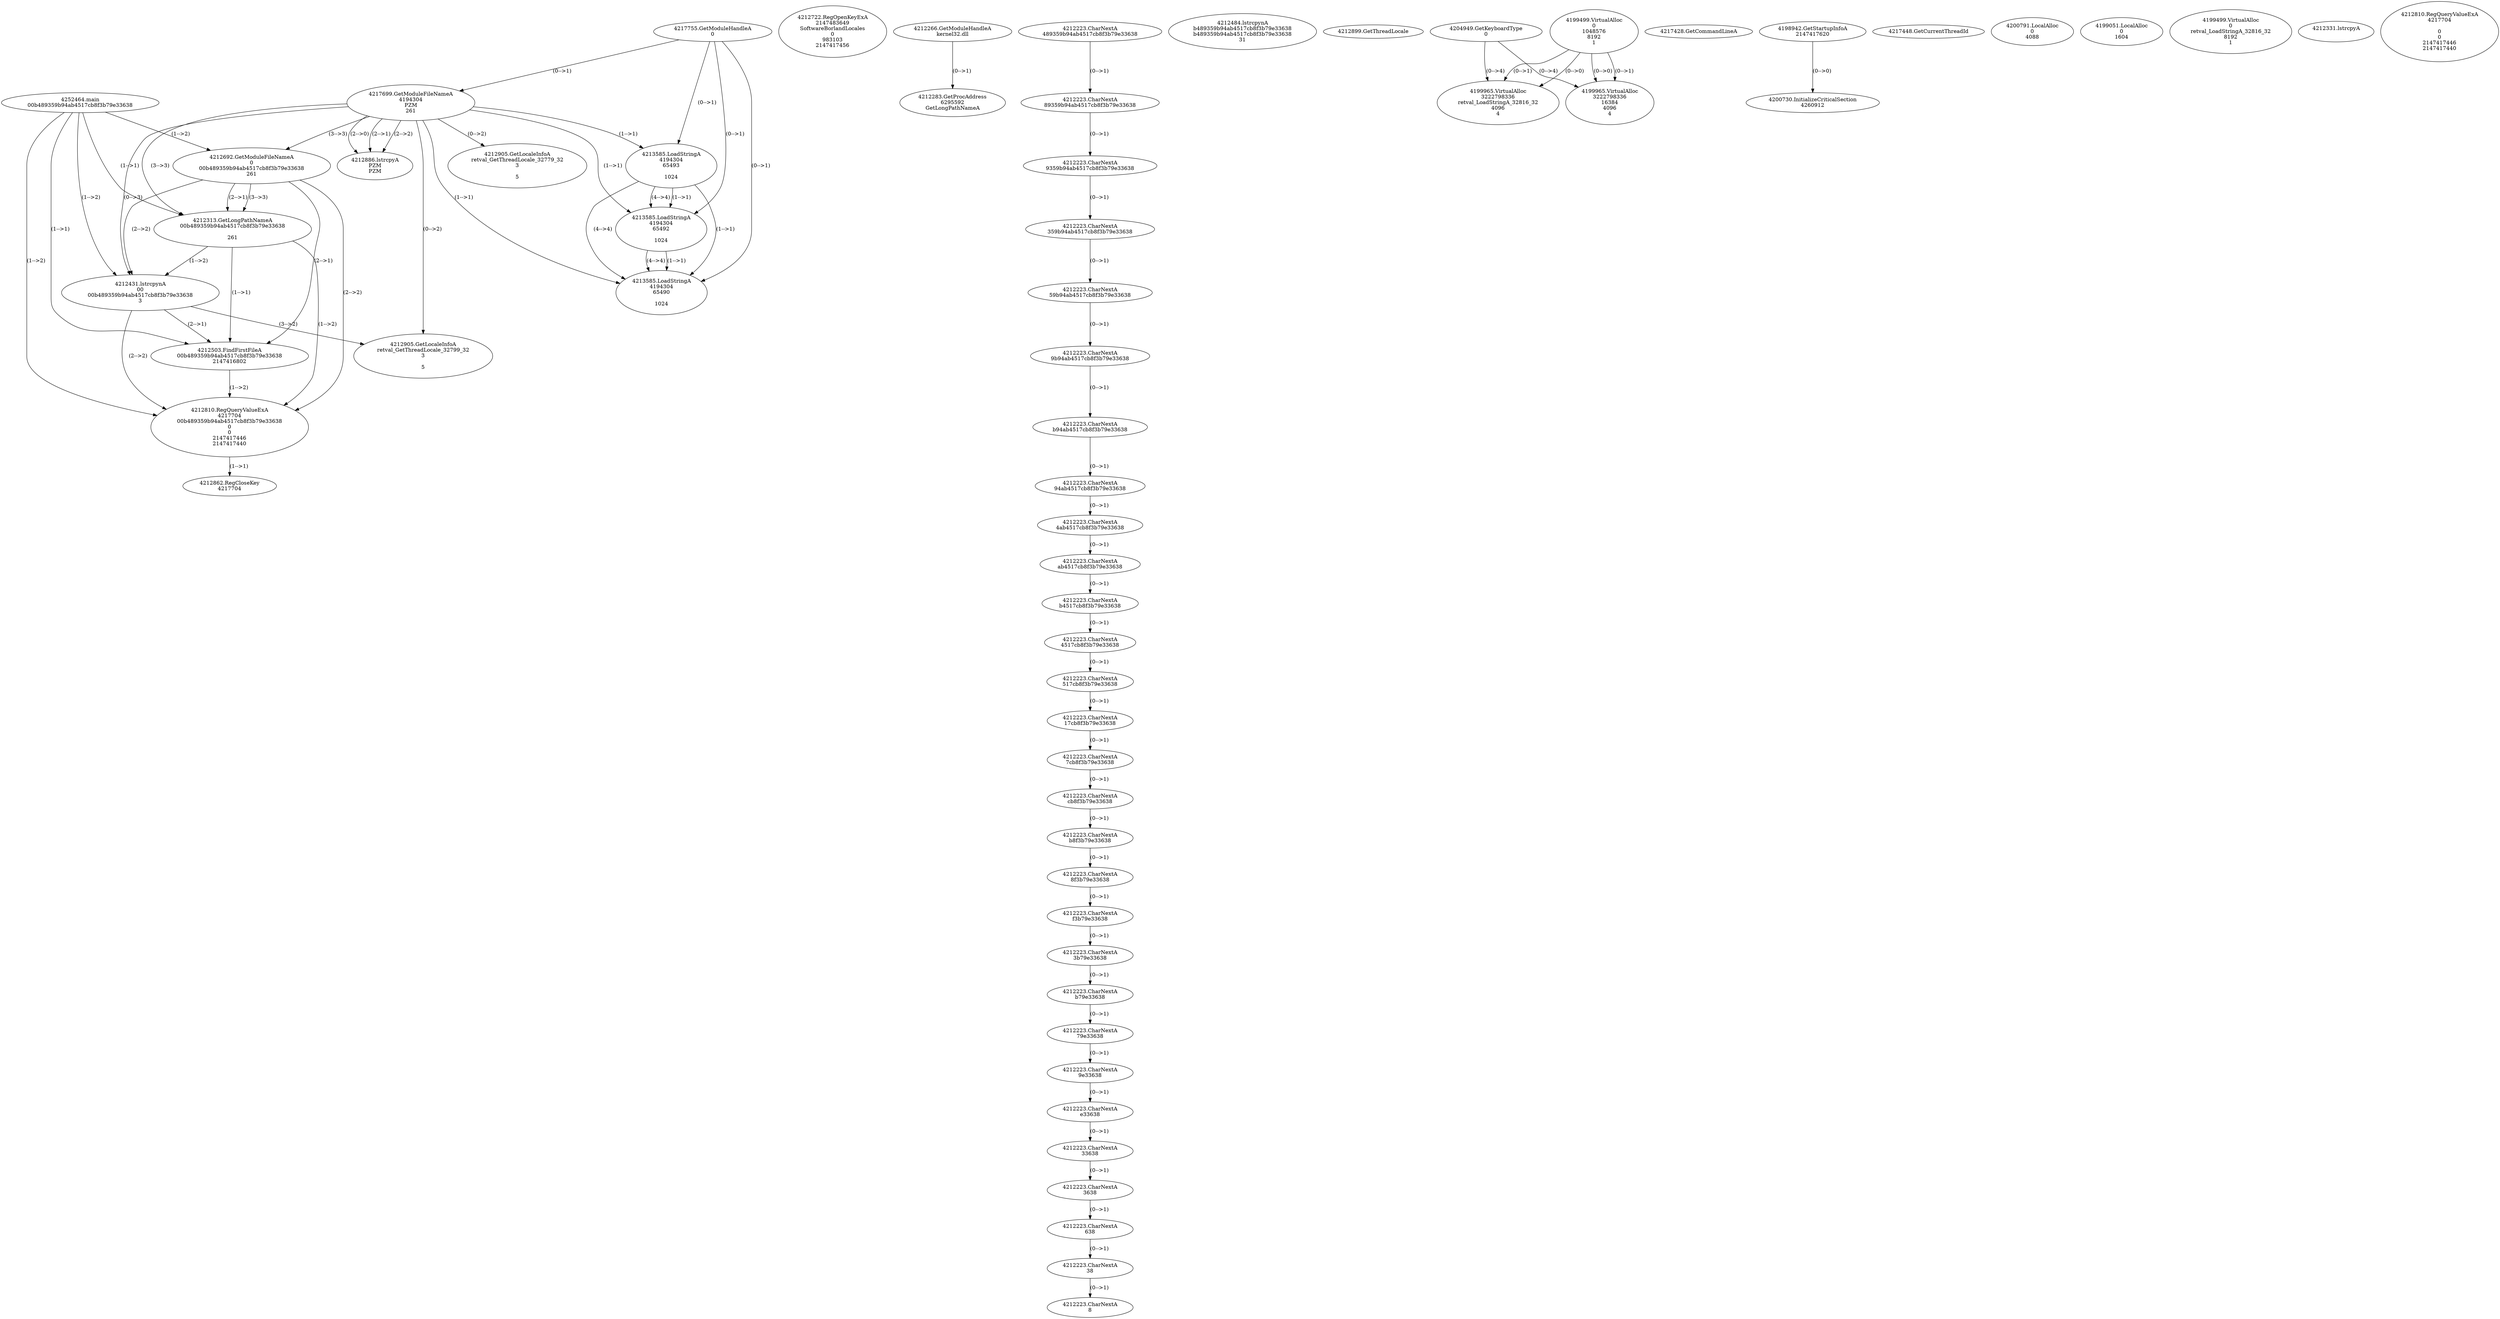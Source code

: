 // Global SCDG with merge call
digraph {
	0 [label="4252464.main
00b489359b94ab4517cb8f3b79e33638"]
	1 [label="4217755.GetModuleHandleA
0"]
	2 [label="4217699.GetModuleFileNameA
4194304
PZM
261"]
	1 -> 2 [label="(0-->1)"]
	3 [label="4212692.GetModuleFileNameA
0
00b489359b94ab4517cb8f3b79e33638
261"]
	0 -> 3 [label="(1-->2)"]
	2 -> 3 [label="(3-->3)"]
	4 [label="4212722.RegOpenKeyExA
2147483649
Software\Borland\Locales
0
983103
2147417456"]
	5 [label="4212266.GetModuleHandleA
kernel32.dll"]
	6 [label="4212283.GetProcAddress
6295592
GetLongPathNameA"]
	5 -> 6 [label="(0-->1)"]
	7 [label="4212313.GetLongPathNameA
00b489359b94ab4517cb8f3b79e33638

261"]
	0 -> 7 [label="(1-->1)"]
	3 -> 7 [label="(2-->1)"]
	2 -> 7 [label="(3-->3)"]
	3 -> 7 [label="(3-->3)"]
	8 [label="4212431.lstrcpynA
00
00b489359b94ab4517cb8f3b79e33638
3"]
	0 -> 8 [label="(1-->2)"]
	3 -> 8 [label="(2-->2)"]
	7 -> 8 [label="(1-->2)"]
	2 -> 8 [label="(0-->3)"]
	9 [label="4212223.CharNextA
489359b94ab4517cb8f3b79e33638"]
	10 [label="4212223.CharNextA
89359b94ab4517cb8f3b79e33638"]
	9 -> 10 [label="(0-->1)"]
	11 [label="4212223.CharNextA
9359b94ab4517cb8f3b79e33638"]
	10 -> 11 [label="(0-->1)"]
	12 [label="4212223.CharNextA
359b94ab4517cb8f3b79e33638"]
	11 -> 12 [label="(0-->1)"]
	13 [label="4212223.CharNextA
59b94ab4517cb8f3b79e33638"]
	12 -> 13 [label="(0-->1)"]
	14 [label="4212223.CharNextA
9b94ab4517cb8f3b79e33638"]
	13 -> 14 [label="(0-->1)"]
	15 [label="4212223.CharNextA
b94ab4517cb8f3b79e33638"]
	14 -> 15 [label="(0-->1)"]
	16 [label="4212223.CharNextA
94ab4517cb8f3b79e33638"]
	15 -> 16 [label="(0-->1)"]
	17 [label="4212223.CharNextA
4ab4517cb8f3b79e33638"]
	16 -> 17 [label="(0-->1)"]
	18 [label="4212223.CharNextA
ab4517cb8f3b79e33638"]
	17 -> 18 [label="(0-->1)"]
	19 [label="4212223.CharNextA
b4517cb8f3b79e33638"]
	18 -> 19 [label="(0-->1)"]
	20 [label="4212223.CharNextA
4517cb8f3b79e33638"]
	19 -> 20 [label="(0-->1)"]
	21 [label="4212223.CharNextA
517cb8f3b79e33638"]
	20 -> 21 [label="(0-->1)"]
	22 [label="4212223.CharNextA
17cb8f3b79e33638"]
	21 -> 22 [label="(0-->1)"]
	23 [label="4212223.CharNextA
7cb8f3b79e33638"]
	22 -> 23 [label="(0-->1)"]
	24 [label="4212223.CharNextA
cb8f3b79e33638"]
	23 -> 24 [label="(0-->1)"]
	25 [label="4212223.CharNextA
b8f3b79e33638"]
	24 -> 25 [label="(0-->1)"]
	26 [label="4212223.CharNextA
8f3b79e33638"]
	25 -> 26 [label="(0-->1)"]
	27 [label="4212223.CharNextA
f3b79e33638"]
	26 -> 27 [label="(0-->1)"]
	28 [label="4212223.CharNextA
3b79e33638"]
	27 -> 28 [label="(0-->1)"]
	29 [label="4212223.CharNextA
b79e33638"]
	28 -> 29 [label="(0-->1)"]
	30 [label="4212223.CharNextA
79e33638"]
	29 -> 30 [label="(0-->1)"]
	31 [label="4212223.CharNextA
9e33638"]
	30 -> 31 [label="(0-->1)"]
	32 [label="4212223.CharNextA
e33638"]
	31 -> 32 [label="(0-->1)"]
	33 [label="4212223.CharNextA
33638"]
	32 -> 33 [label="(0-->1)"]
	34 [label="4212223.CharNextA
3638"]
	33 -> 34 [label="(0-->1)"]
	35 [label="4212223.CharNextA
638"]
	34 -> 35 [label="(0-->1)"]
	36 [label="4212223.CharNextA
38"]
	35 -> 36 [label="(0-->1)"]
	37 [label="4212223.CharNextA
8"]
	36 -> 37 [label="(0-->1)"]
	38 [label="4212484.lstrcpynA
b489359b94ab4517cb8f3b79e33638
b489359b94ab4517cb8f3b79e33638
31"]
	39 [label="4212503.FindFirstFileA
00b489359b94ab4517cb8f3b79e33638
2147416802"]
	0 -> 39 [label="(1-->1)"]
	3 -> 39 [label="(2-->1)"]
	7 -> 39 [label="(1-->1)"]
	8 -> 39 [label="(2-->1)"]
	40 [label="4212810.RegQueryValueExA
4217704
00b489359b94ab4517cb8f3b79e33638
0
0
2147417446
2147417440"]
	0 -> 40 [label="(1-->2)"]
	3 -> 40 [label="(2-->2)"]
	7 -> 40 [label="(1-->2)"]
	8 -> 40 [label="(2-->2)"]
	39 -> 40 [label="(1-->2)"]
	41 [label="4212862.RegCloseKey
4217704"]
	40 -> 41 [label="(1-->1)"]
	42 [label="4212886.lstrcpyA
PZM
PZM"]
	2 -> 42 [label="(2-->1)"]
	2 -> 42 [label="(2-->2)"]
	2 -> 42 [label="(2-->0)"]
	43 [label="4212899.GetThreadLocale
"]
	44 [label="4212905.GetLocaleInfoA
retval_GetThreadLocale_32799_32
3

5"]
	2 -> 44 [label="(0-->2)"]
	8 -> 44 [label="(3-->2)"]
	45 [label="4204949.GetKeyboardType
0"]
	46 [label="4217428.GetCommandLineA
"]
	47 [label="4198942.GetStartupInfoA
2147417620"]
	48 [label="4217448.GetCurrentThreadId
"]
	49 [label="4213585.LoadStringA
4194304
65493

1024"]
	1 -> 49 [label="(0-->1)"]
	2 -> 49 [label="(1-->1)"]
	50 [label="4213585.LoadStringA
4194304
65492

1024"]
	1 -> 50 [label="(0-->1)"]
	2 -> 50 [label="(1-->1)"]
	49 -> 50 [label="(1-->1)"]
	49 -> 50 [label="(4-->4)"]
	51 [label="4213585.LoadStringA
4194304
65490

1024"]
	1 -> 51 [label="(0-->1)"]
	2 -> 51 [label="(1-->1)"]
	49 -> 51 [label="(1-->1)"]
	50 -> 51 [label="(1-->1)"]
	49 -> 51 [label="(4-->4)"]
	50 -> 51 [label="(4-->4)"]
	52 [label="4200730.InitializeCriticalSection
4260912"]
	47 -> 52 [label="(0-->0)"]
	53 [label="4200791.LocalAlloc
0
4088"]
	54 [label="4199499.VirtualAlloc
0
1048576
8192
1"]
	55 [label="4199051.LocalAlloc
0
1604"]
	56 [label="4199965.VirtualAlloc
3222798336
16384
4096
4"]
	54 -> 56 [label="(0-->1)"]
	45 -> 56 [label="(0-->4)"]
	54 -> 56 [label="(0-->0)"]
	57 [label="4199965.VirtualAlloc
3222798336
retval_LoadStringA_32816_32
4096
4"]
	54 -> 57 [label="(0-->1)"]
	45 -> 57 [label="(0-->4)"]
	54 -> 57 [label="(0-->0)"]
	58 [label="4199499.VirtualAlloc
0
retval_LoadStringA_32816_32
8192
1"]
	59 [label="4212331.lstrcpyA

"]
	60 [label="4212810.RegQueryValueExA
4217704

0
0
2147417446
2147417440"]
	61 [label="4212905.GetLocaleInfoA
retval_GetThreadLocale_32779_32
3

5"]
	2 -> 61 [label="(0-->2)"]
}
